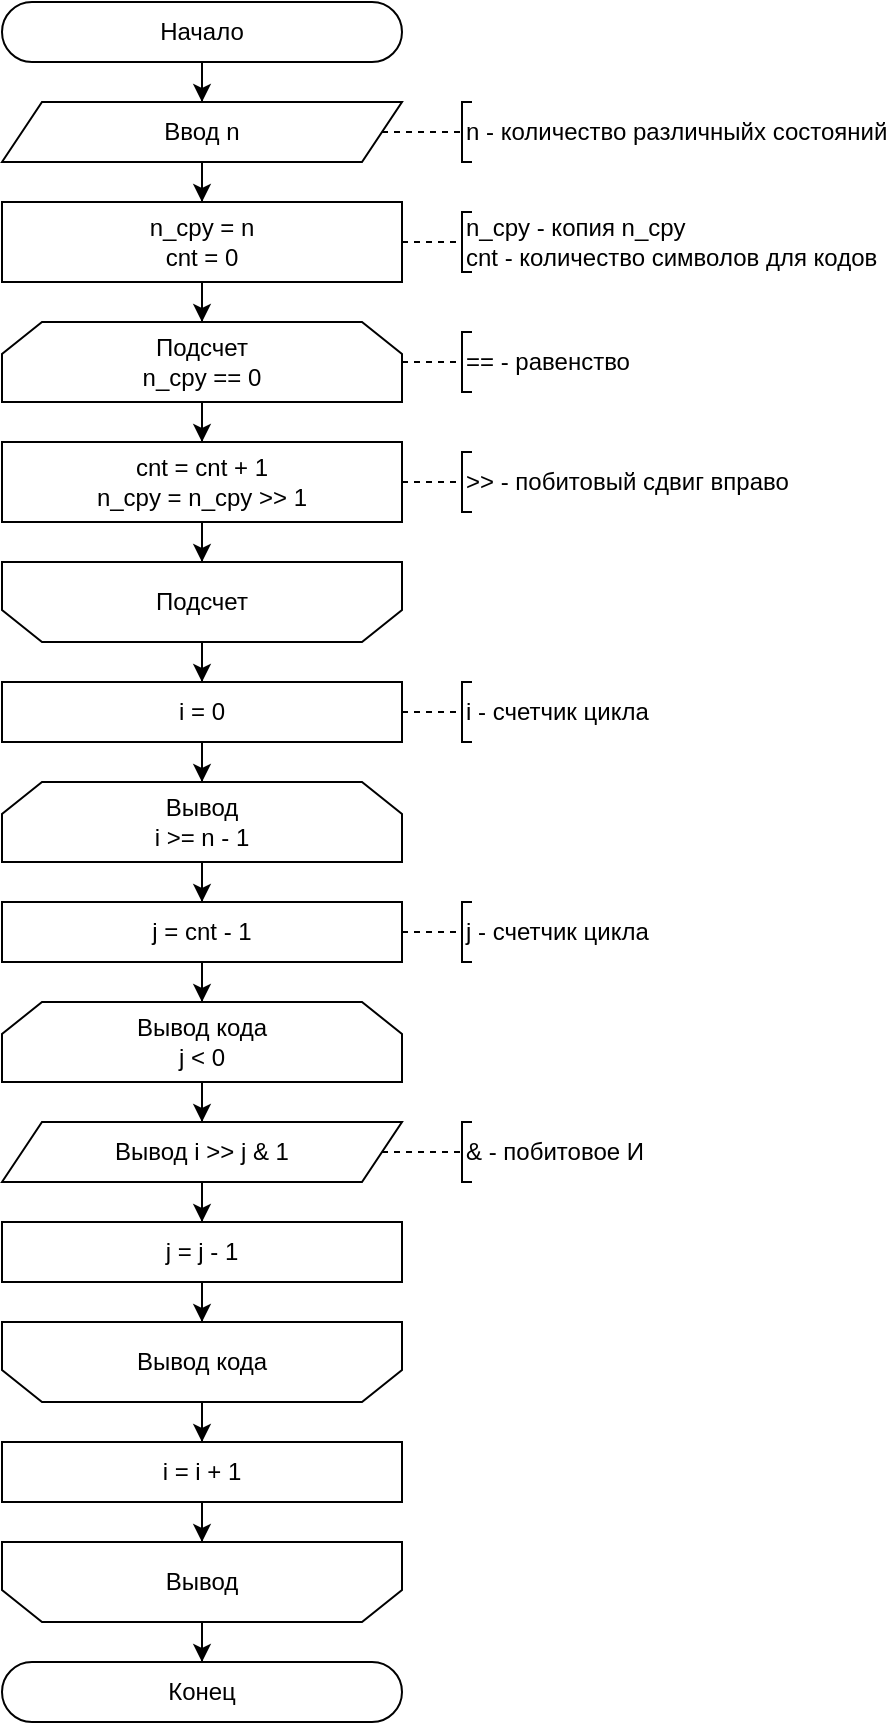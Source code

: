 <mxfile version="24.7.17">
  <diagram name="Страница — 1" id="t74R_5MTpaqiTn-fN9eF">
    <mxGraphModel dx="1912" dy="1179" grid="1" gridSize="10" guides="1" tooltips="1" connect="1" arrows="1" fold="1" page="1" pageScale="1" pageWidth="827" pageHeight="1169" math="0" shadow="0">
      <root>
        <mxCell id="0" />
        <mxCell id="1" parent="0" />
        <mxCell id="MoDPLbiOkTCOEUVzHjQZ-3" style="edgeStyle=orthogonalEdgeStyle;rounded=0;orthogonalLoop=1;jettySize=auto;html=1;" edge="1" parent="1" source="MoDPLbiOkTCOEUVzHjQZ-1" target="MoDPLbiOkTCOEUVzHjQZ-2">
          <mxGeometry relative="1" as="geometry" />
        </mxCell>
        <mxCell id="MoDPLbiOkTCOEUVzHjQZ-1" value="Начало" style="rounded=1;whiteSpace=wrap;html=1;arcSize=50;" vertex="1" parent="1">
          <mxGeometry x="10" y="10" width="200" height="30" as="geometry" />
        </mxCell>
        <mxCell id="MoDPLbiOkTCOEUVzHjQZ-7" style="edgeStyle=orthogonalEdgeStyle;rounded=0;orthogonalLoop=1;jettySize=auto;html=1;" edge="1" parent="1" source="MoDPLbiOkTCOEUVzHjQZ-2" target="MoDPLbiOkTCOEUVzHjQZ-6">
          <mxGeometry relative="1" as="geometry" />
        </mxCell>
        <mxCell id="MoDPLbiOkTCOEUVzHjQZ-2" value="Ввод n" style="shape=parallelogram;perimeter=parallelogramPerimeter;whiteSpace=wrap;html=1;fixedSize=1;" vertex="1" parent="1">
          <mxGeometry x="10" y="60" width="200" height="30" as="geometry" />
        </mxCell>
        <mxCell id="MoDPLbiOkTCOEUVzHjQZ-4" value="n - количество различныйх состояний" style="strokeWidth=1;html=1;shape=mxgraph.flowchart.annotation_1;align=left;pointerEvents=1;" vertex="1" parent="1">
          <mxGeometry x="240" y="60" width="5" height="30" as="geometry" />
        </mxCell>
        <mxCell id="MoDPLbiOkTCOEUVzHjQZ-5" value="" style="endArrow=none;html=1;rounded=0;entryX=0;entryY=0.5;entryDx=0;entryDy=0;entryPerimeter=0;dashed=1;" edge="1" target="MoDPLbiOkTCOEUVzHjQZ-4" parent="1" source="MoDPLbiOkTCOEUVzHjQZ-2">
          <mxGeometry width="50" height="50" relative="1" as="geometry">
            <mxPoint x="210" y="75" as="sourcePoint" />
            <mxPoint x="290" y="65" as="targetPoint" />
          </mxGeometry>
        </mxCell>
        <mxCell id="MoDPLbiOkTCOEUVzHjQZ-13" style="edgeStyle=orthogonalEdgeStyle;rounded=0;orthogonalLoop=1;jettySize=auto;html=1;" edge="1" parent="1" source="MoDPLbiOkTCOEUVzHjQZ-6" target="MoDPLbiOkTCOEUVzHjQZ-10">
          <mxGeometry relative="1" as="geometry" />
        </mxCell>
        <mxCell id="MoDPLbiOkTCOEUVzHjQZ-6" value="n_cpy = n&lt;div&gt;cnt = 0&lt;/div&gt;" style="rounded=0;whiteSpace=wrap;html=1;" vertex="1" parent="1">
          <mxGeometry x="10" y="110" width="200" height="40" as="geometry" />
        </mxCell>
        <mxCell id="MoDPLbiOkTCOEUVzHjQZ-8" value="n_cpy - копия n_cpy&lt;div&gt;cnt - количество символов для кодов&lt;/div&gt;" style="strokeWidth=1;html=1;shape=mxgraph.flowchart.annotation_1;align=left;pointerEvents=1;" vertex="1" parent="1">
          <mxGeometry x="240" y="115" width="5" height="30" as="geometry" />
        </mxCell>
        <mxCell id="MoDPLbiOkTCOEUVzHjQZ-9" value="" style="endArrow=none;html=1;rounded=0;entryX=0;entryY=0.5;entryDx=0;entryDy=0;entryPerimeter=0;exitX=1;exitY=0.5;exitDx=0;exitDy=0;dashed=1;" edge="1" target="MoDPLbiOkTCOEUVzHjQZ-8" parent="1">
          <mxGeometry width="50" height="50" relative="1" as="geometry">
            <mxPoint x="210" y="130" as="sourcePoint" />
            <mxPoint x="290" y="120" as="targetPoint" />
          </mxGeometry>
        </mxCell>
        <mxCell id="MoDPLbiOkTCOEUVzHjQZ-15" style="edgeStyle=orthogonalEdgeStyle;rounded=0;orthogonalLoop=1;jettySize=auto;html=1;" edge="1" parent="1" source="MoDPLbiOkTCOEUVzHjQZ-10" target="MoDPLbiOkTCOEUVzHjQZ-14">
          <mxGeometry relative="1" as="geometry" />
        </mxCell>
        <mxCell id="MoDPLbiOkTCOEUVzHjQZ-10" value="Подсчет&lt;div&gt;n_cpy == 0&lt;/div&gt;" style="shape=loopLimit;whiteSpace=wrap;html=1;" vertex="1" parent="1">
          <mxGeometry x="10" y="170" width="200" height="40" as="geometry" />
        </mxCell>
        <mxCell id="MoDPLbiOkTCOEUVzHjQZ-11" value="== - равенство" style="strokeWidth=1;html=1;shape=mxgraph.flowchart.annotation_1;align=left;pointerEvents=1;" vertex="1" parent="1">
          <mxGeometry x="240" y="175" width="5" height="30" as="geometry" />
        </mxCell>
        <mxCell id="MoDPLbiOkTCOEUVzHjQZ-12" value="" style="endArrow=none;html=1;rounded=0;entryX=0;entryY=0.5;entryDx=0;entryDy=0;entryPerimeter=0;exitX=1;exitY=0.5;exitDx=0;exitDy=0;dashed=1;" edge="1" target="MoDPLbiOkTCOEUVzHjQZ-11" parent="1">
          <mxGeometry width="50" height="50" relative="1" as="geometry">
            <mxPoint x="210" y="190" as="sourcePoint" />
            <mxPoint x="290" y="180" as="targetPoint" />
          </mxGeometry>
        </mxCell>
        <mxCell id="MoDPLbiOkTCOEUVzHjQZ-19" style="edgeStyle=orthogonalEdgeStyle;rounded=0;orthogonalLoop=1;jettySize=auto;html=1;" edge="1" parent="1" source="MoDPLbiOkTCOEUVzHjQZ-14" target="MoDPLbiOkTCOEUVzHjQZ-18">
          <mxGeometry relative="1" as="geometry" />
        </mxCell>
        <mxCell id="MoDPLbiOkTCOEUVzHjQZ-14" value="cnt = cnt + 1&lt;div&gt;n_cpy = n_cpy &amp;gt;&amp;gt; 1&lt;/div&gt;" style="rounded=0;whiteSpace=wrap;html=1;" vertex="1" parent="1">
          <mxGeometry x="10" y="230" width="200" height="40" as="geometry" />
        </mxCell>
        <mxCell id="MoDPLbiOkTCOEUVzHjQZ-16" value="&amp;gt;&amp;gt; - побитовый сдвиг вправо" style="strokeWidth=1;html=1;shape=mxgraph.flowchart.annotation_1;align=left;pointerEvents=1;" vertex="1" parent="1">
          <mxGeometry x="240" y="235" width="5" height="30" as="geometry" />
        </mxCell>
        <mxCell id="MoDPLbiOkTCOEUVzHjQZ-17" value="" style="endArrow=none;html=1;rounded=0;entryX=0;entryY=0.5;entryDx=0;entryDy=0;entryPerimeter=0;exitX=1;exitY=0.5;exitDx=0;exitDy=0;dashed=1;" edge="1" target="MoDPLbiOkTCOEUVzHjQZ-16" parent="1">
          <mxGeometry width="50" height="50" relative="1" as="geometry">
            <mxPoint x="210" y="250" as="sourcePoint" />
            <mxPoint x="290" y="240" as="targetPoint" />
          </mxGeometry>
        </mxCell>
        <mxCell id="MoDPLbiOkTCOEUVzHjQZ-23" style="edgeStyle=orthogonalEdgeStyle;rounded=0;orthogonalLoop=1;jettySize=auto;html=1;" edge="1" parent="1" source="MoDPLbiOkTCOEUVzHjQZ-18" target="MoDPLbiOkTCOEUVzHjQZ-20">
          <mxGeometry relative="1" as="geometry" />
        </mxCell>
        <mxCell id="MoDPLbiOkTCOEUVzHjQZ-18" value="Подсчет" style="shape=loopLimit;whiteSpace=wrap;html=1;direction=west;" vertex="1" parent="1">
          <mxGeometry x="10" y="290" width="200" height="40" as="geometry" />
        </mxCell>
        <mxCell id="MoDPLbiOkTCOEUVzHjQZ-25" style="edgeStyle=orthogonalEdgeStyle;rounded=0;orthogonalLoop=1;jettySize=auto;html=1;" edge="1" parent="1" source="MoDPLbiOkTCOEUVzHjQZ-20" target="MoDPLbiOkTCOEUVzHjQZ-24">
          <mxGeometry relative="1" as="geometry" />
        </mxCell>
        <mxCell id="MoDPLbiOkTCOEUVzHjQZ-20" value="i = 0" style="rounded=0;whiteSpace=wrap;html=1;" vertex="1" parent="1">
          <mxGeometry x="10" y="350" width="200" height="30" as="geometry" />
        </mxCell>
        <mxCell id="MoDPLbiOkTCOEUVzHjQZ-21" value="i - счетчик цикла" style="strokeWidth=1;html=1;shape=mxgraph.flowchart.annotation_1;align=left;pointerEvents=1;" vertex="1" parent="1">
          <mxGeometry x="240" y="350" width="5" height="30" as="geometry" />
        </mxCell>
        <mxCell id="MoDPLbiOkTCOEUVzHjQZ-22" value="" style="endArrow=none;html=1;rounded=0;entryX=0;entryY=0.5;entryDx=0;entryDy=0;entryPerimeter=0;exitX=1;exitY=0.5;exitDx=0;exitDy=0;dashed=1;" edge="1" target="MoDPLbiOkTCOEUVzHjQZ-21" parent="1">
          <mxGeometry width="50" height="50" relative="1" as="geometry">
            <mxPoint x="210" y="365" as="sourcePoint" />
            <mxPoint x="290" y="355" as="targetPoint" />
          </mxGeometry>
        </mxCell>
        <mxCell id="MoDPLbiOkTCOEUVzHjQZ-28" style="edgeStyle=orthogonalEdgeStyle;rounded=0;orthogonalLoop=1;jettySize=auto;html=1;" edge="1" parent="1" source="MoDPLbiOkTCOEUVzHjQZ-24" target="MoDPLbiOkTCOEUVzHjQZ-27">
          <mxGeometry relative="1" as="geometry" />
        </mxCell>
        <mxCell id="MoDPLbiOkTCOEUVzHjQZ-24" value="Вывод&lt;div&gt;i &amp;gt;= n - 1&lt;/div&gt;" style="shape=loopLimit;whiteSpace=wrap;html=1;" vertex="1" parent="1">
          <mxGeometry x="10" y="400" width="200" height="40" as="geometry" />
        </mxCell>
        <mxCell id="MoDPLbiOkTCOEUVzHjQZ-708" style="edgeStyle=orthogonalEdgeStyle;rounded=0;orthogonalLoop=1;jettySize=auto;html=1;" edge="1" parent="1" source="MoDPLbiOkTCOEUVzHjQZ-26" target="MoDPLbiOkTCOEUVzHjQZ-32">
          <mxGeometry relative="1" as="geometry" />
        </mxCell>
        <mxCell id="MoDPLbiOkTCOEUVzHjQZ-26" value="Вывод кода&lt;div&gt;j &amp;lt; 0&lt;/div&gt;" style="shape=loopLimit;whiteSpace=wrap;html=1;" vertex="1" parent="1">
          <mxGeometry x="10" y="510" width="200" height="40" as="geometry" />
        </mxCell>
        <mxCell id="MoDPLbiOkTCOEUVzHjQZ-31" style="edgeStyle=orthogonalEdgeStyle;rounded=0;orthogonalLoop=1;jettySize=auto;html=1;" edge="1" parent="1" source="MoDPLbiOkTCOEUVzHjQZ-27" target="MoDPLbiOkTCOEUVzHjQZ-26">
          <mxGeometry relative="1" as="geometry" />
        </mxCell>
        <mxCell id="MoDPLbiOkTCOEUVzHjQZ-27" value="j = cnt - 1" style="rounded=0;whiteSpace=wrap;html=1;" vertex="1" parent="1">
          <mxGeometry x="10" y="460" width="200" height="30" as="geometry" />
        </mxCell>
        <mxCell id="MoDPLbiOkTCOEUVzHjQZ-29" value="j - счетчик цикла" style="strokeWidth=1;html=1;shape=mxgraph.flowchart.annotation_1;align=left;pointerEvents=1;" vertex="1" parent="1">
          <mxGeometry x="240" y="460" width="5" height="30" as="geometry" />
        </mxCell>
        <mxCell id="MoDPLbiOkTCOEUVzHjQZ-30" value="" style="endArrow=none;html=1;rounded=0;entryX=0;entryY=0.5;entryDx=0;entryDy=0;entryPerimeter=0;exitX=1;exitY=0.5;exitDx=0;exitDy=0;dashed=1;" edge="1" parent="1" target="MoDPLbiOkTCOEUVzHjQZ-29">
          <mxGeometry width="50" height="50" relative="1" as="geometry">
            <mxPoint x="210" y="475" as="sourcePoint" />
            <mxPoint x="290" y="465" as="targetPoint" />
          </mxGeometry>
        </mxCell>
        <mxCell id="MoDPLbiOkTCOEUVzHjQZ-710" style="edgeStyle=orthogonalEdgeStyle;rounded=0;orthogonalLoop=1;jettySize=auto;html=1;" edge="1" parent="1" source="MoDPLbiOkTCOEUVzHjQZ-32" target="MoDPLbiOkTCOEUVzHjQZ-709">
          <mxGeometry relative="1" as="geometry" />
        </mxCell>
        <mxCell id="MoDPLbiOkTCOEUVzHjQZ-32" value="Вывод i &amp;gt;&amp;gt; j &amp;amp; 1" style="shape=parallelogram;perimeter=parallelogramPerimeter;whiteSpace=wrap;html=1;fixedSize=1;" vertex="1" parent="1">
          <mxGeometry x="10" y="570" width="200" height="30" as="geometry" />
        </mxCell>
        <mxCell id="MoDPLbiOkTCOEUVzHjQZ-706" value="&amp;amp; - побитовое И" style="strokeWidth=1;html=1;shape=mxgraph.flowchart.annotation_1;align=left;pointerEvents=1;" vertex="1" parent="1">
          <mxGeometry x="240" y="570" width="5" height="30" as="geometry" />
        </mxCell>
        <mxCell id="MoDPLbiOkTCOEUVzHjQZ-707" value="" style="endArrow=none;html=1;rounded=0;entryX=0;entryY=0.5;entryDx=0;entryDy=0;entryPerimeter=0;dashed=1;" edge="1" parent="1" target="MoDPLbiOkTCOEUVzHjQZ-706" source="MoDPLbiOkTCOEUVzHjQZ-32">
          <mxGeometry width="50" height="50" relative="1" as="geometry">
            <mxPoint x="210" y="585" as="sourcePoint" />
            <mxPoint x="290" y="575" as="targetPoint" />
          </mxGeometry>
        </mxCell>
        <mxCell id="MoDPLbiOkTCOEUVzHjQZ-712" style="edgeStyle=orthogonalEdgeStyle;rounded=0;orthogonalLoop=1;jettySize=auto;html=1;" edge="1" parent="1" source="MoDPLbiOkTCOEUVzHjQZ-709" target="MoDPLbiOkTCOEUVzHjQZ-711">
          <mxGeometry relative="1" as="geometry" />
        </mxCell>
        <mxCell id="MoDPLbiOkTCOEUVzHjQZ-709" value="j = j - 1" style="rounded=0;whiteSpace=wrap;html=1;" vertex="1" parent="1">
          <mxGeometry x="10" y="620" width="200" height="30" as="geometry" />
        </mxCell>
        <mxCell id="MoDPLbiOkTCOEUVzHjQZ-714" style="edgeStyle=orthogonalEdgeStyle;rounded=0;orthogonalLoop=1;jettySize=auto;html=1;" edge="1" parent="1" source="MoDPLbiOkTCOEUVzHjQZ-711" target="MoDPLbiOkTCOEUVzHjQZ-713">
          <mxGeometry relative="1" as="geometry" />
        </mxCell>
        <mxCell id="MoDPLbiOkTCOEUVzHjQZ-711" value="Вывод кода" style="shape=loopLimit;whiteSpace=wrap;html=1;direction=west;" vertex="1" parent="1">
          <mxGeometry x="10" y="670" width="200" height="40" as="geometry" />
        </mxCell>
        <mxCell id="MoDPLbiOkTCOEUVzHjQZ-717" style="edgeStyle=orthogonalEdgeStyle;rounded=0;orthogonalLoop=1;jettySize=auto;html=1;" edge="1" parent="1" source="MoDPLbiOkTCOEUVzHjQZ-713" target="MoDPLbiOkTCOEUVzHjQZ-716">
          <mxGeometry relative="1" as="geometry" />
        </mxCell>
        <mxCell id="MoDPLbiOkTCOEUVzHjQZ-713" value="i = i + 1" style="rounded=0;whiteSpace=wrap;html=1;" vertex="1" parent="1">
          <mxGeometry x="10" y="730" width="200" height="30" as="geometry" />
        </mxCell>
        <mxCell id="MoDPLbiOkTCOEUVzHjQZ-719" style="edgeStyle=orthogonalEdgeStyle;rounded=0;orthogonalLoop=1;jettySize=auto;html=1;" edge="1" parent="1" source="MoDPLbiOkTCOEUVzHjQZ-716" target="MoDPLbiOkTCOEUVzHjQZ-718">
          <mxGeometry relative="1" as="geometry" />
        </mxCell>
        <mxCell id="MoDPLbiOkTCOEUVzHjQZ-716" value="Вывод" style="shape=loopLimit;whiteSpace=wrap;html=1;direction=west;" vertex="1" parent="1">
          <mxGeometry x="10" y="780" width="200" height="40" as="geometry" />
        </mxCell>
        <mxCell id="MoDPLbiOkTCOEUVzHjQZ-718" value="Конец" style="rounded=1;whiteSpace=wrap;html=1;arcSize=50;" vertex="1" parent="1">
          <mxGeometry x="10" y="840" width="200" height="30" as="geometry" />
        </mxCell>
      </root>
    </mxGraphModel>
  </diagram>
</mxfile>
